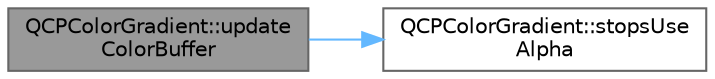 digraph "QCPColorGradient::updateColorBuffer"
{
 // LATEX_PDF_SIZE
  bgcolor="transparent";
  edge [fontname=Helvetica,fontsize=10,labelfontname=Helvetica,labelfontsize=10];
  node [fontname=Helvetica,fontsize=10,shape=box,height=0.2,width=0.4];
  rankdir="LR";
  Node1 [label="QCPColorGradient::update\lColorBuffer",height=0.2,width=0.4,color="gray40", fillcolor="grey60", style="filled", fontcolor="black",tooltip=" "];
  Node1 -> Node2 [color="steelblue1",style="solid"];
  Node2 [label="QCPColorGradient::stopsUse\lAlpha",height=0.2,width=0.4,color="grey40", fillcolor="white", style="filled",URL="$class_q_c_p_color_gradient.html#a137b368ea8829a871974add6e4883c71",tooltip=" "];
}
